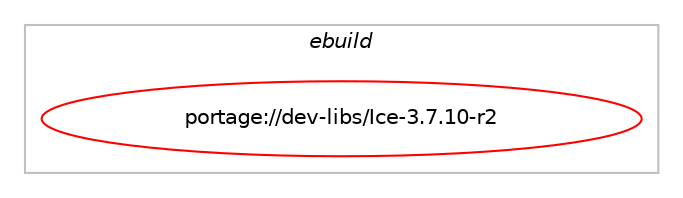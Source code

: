 digraph prolog {

# *************
# Graph options
# *************

newrank=true;
concentrate=true;
compound=true;
graph [rankdir=LR,fontname=Helvetica,fontsize=10,ranksep=1.5];#, ranksep=2.5, nodesep=0.2];
edge  [arrowhead=vee];
node  [fontname=Helvetica,fontsize=10];

# **********
# The ebuild
# **********

subgraph cluster_leftcol {
color=gray;
label=<<i>ebuild</i>>;
id [label="portage://dev-libs/Ice-3.7.10-r2", color=red, width=4, href="../dev-libs/Ice-3.7.10-r2.svg"];
}

# ****************
# The dependencies
# ****************

subgraph cluster_midcol {
color=gray;
label=<<i>dependencies</i>>;
subgraph cluster_compile {
fillcolor="#eeeeee";
style=filled;
label=<<i>compile</i>>;
# *** BEGIN UNKNOWN DEPENDENCY TYPE (TODO) ***
# id -> equal(use_conditional_group(positive,php,portage://dev-libs/Ice-3.7.10-r2,[use_conditional_group(positive,php_targets_php8-1,portage://dev-libs/Ice-3.7.10-r2,[package_dependency(portage://dev-libs/Ice-3.7.10-r2,install,no,dev-lang,php,none,[,,],[slot(8.1)],[])]),use_conditional_group(positive,php_targets_php8-2,portage://dev-libs/Ice-3.7.10-r2,[package_dependency(portage://dev-libs/Ice-3.7.10-r2,install,no,dev-lang,php,none,[,,],[slot(8.2)],[])]),use_conditional_group(positive,php_targets_php8-3,portage://dev-libs/Ice-3.7.10-r2,[package_dependency(portage://dev-libs/Ice-3.7.10-r2,install,no,dev-lang,php,none,[,,],[slot(8.3)],[])])]))
# *** END UNKNOWN DEPENDENCY TYPE (TODO) ***

# *** BEGIN UNKNOWN DEPENDENCY TYPE (TODO) ***
# id -> equal(use_conditional_group(positive,python,portage://dev-libs/Ice-3.7.10-r2,[use_conditional_group(positive,python_targets_python3_10,portage://dev-libs/Ice-3.7.10-r2,[package_dependency(portage://dev-libs/Ice-3.7.10-r2,install,no,dev-lang,python,none,[,,],[slot(3.10)],[])]),use_conditional_group(positive,python_targets_python3_11,portage://dev-libs/Ice-3.7.10-r2,[package_dependency(portage://dev-libs/Ice-3.7.10-r2,install,no,dev-lang,python,none,[,,],[slot(3.11)],[])]),use_conditional_group(positive,python_targets_python3_12,portage://dev-libs/Ice-3.7.10-r2,[package_dependency(portage://dev-libs/Ice-3.7.10-r2,install,no,dev-lang,python,none,[,,],[slot(3.12)],[])])]))
# *** END UNKNOWN DEPENDENCY TYPE (TODO) ***

# *** BEGIN UNKNOWN DEPENDENCY TYPE (TODO) ***
# id -> equal(use_conditional_group(positive,ruby,portage://dev-libs/Ice-3.7.10-r2,[package_dependency(portage://dev-libs/Ice-3.7.10-r2,install,no,dev-lang,ruby,none,[,,],[slot(3.3)],[])]))
# *** END UNKNOWN DEPENDENCY TYPE (TODO) ***

# *** BEGIN UNKNOWN DEPENDENCY TYPE (TODO) ***
# id -> equal(use_conditional_group(positive,test,portage://dev-libs/Ice-3.7.10-r2,[use_conditional_group(positive,python_targets_python3_10,portage://dev-libs/Ice-3.7.10-r2,[package_dependency(portage://dev-libs/Ice-3.7.10-r2,install,no,dev-lang,python,none,[,,],[slot(3.10)],[])]),use_conditional_group(positive,python_targets_python3_11,portage://dev-libs/Ice-3.7.10-r2,[package_dependency(portage://dev-libs/Ice-3.7.10-r2,install,no,dev-lang,python,none,[,,],[slot(3.11)],[])]),use_conditional_group(positive,python_targets_python3_12,portage://dev-libs/Ice-3.7.10-r2,[package_dependency(portage://dev-libs/Ice-3.7.10-r2,install,no,dev-lang,python,none,[,,],[slot(3.12)],[])]),package_dependency(portage://dev-libs/Ice-3.7.10-r2,install,no,dev-python,passlib,none,[,,],[],[use(optenable(python_targets_python3_10),negative),use(optenable(python_targets_python3_11),negative),use(optenable(python_targets_python3_12),negative)])]))
# *** END UNKNOWN DEPENDENCY TYPE (TODO) ***

# *** BEGIN UNKNOWN DEPENDENCY TYPE (TODO) ***
# id -> equal(package_dependency(portage://dev-libs/Ice-3.7.10-r2,install,no,app-arch,bzip2,greaterequal,[1.0.5,,,1.0.5],[],[]))
# *** END UNKNOWN DEPENDENCY TYPE (TODO) ***

# *** BEGIN UNKNOWN DEPENDENCY TYPE (TODO) ***
# id -> equal(package_dependency(portage://dev-libs/Ice-3.7.10-r2,install,no,dev-cpp,libmcpp,none,[,,],[],[]))
# *** END UNKNOWN DEPENDENCY TYPE (TODO) ***

# *** BEGIN UNKNOWN DEPENDENCY TYPE (TODO) ***
# id -> equal(package_dependency(portage://dev-libs/Ice-3.7.10-r2,install,no,dev-db,lmdb,none,[,,],any_same_slot,[]))
# *** END UNKNOWN DEPENDENCY TYPE (TODO) ***

# *** BEGIN UNKNOWN DEPENDENCY TYPE (TODO) ***
# id -> equal(package_dependency(portage://dev-libs/Ice-3.7.10-r2,install,no,dev-libs,expat,greaterequal,[2.0.1,,,2.0.1],[],[]))
# *** END UNKNOWN DEPENDENCY TYPE (TODO) ***

# *** BEGIN UNKNOWN DEPENDENCY TYPE (TODO) ***
# id -> equal(package_dependency(portage://dev-libs/Ice-3.7.10-r2,install,no,dev-libs,libedit,none,[,,],[],[]))
# *** END UNKNOWN DEPENDENCY TYPE (TODO) ***

# *** BEGIN UNKNOWN DEPENDENCY TYPE (TODO) ***
# id -> equal(package_dependency(portage://dev-libs/Ice-3.7.10-r2,install,no,dev-libs,openssl,none,[,,],[slot(0),equal],[]))
# *** END UNKNOWN DEPENDENCY TYPE (TODO) ***

# *** BEGIN UNKNOWN DEPENDENCY TYPE (TODO) ***
# id -> equal(package_dependency(portage://dev-libs/Ice-3.7.10-r2,install,no,virtual,libcrypt,none,[,,],any_same_slot,[]))
# *** END UNKNOWN DEPENDENCY TYPE (TODO) ***

}
subgraph cluster_compileandrun {
fillcolor="#eeeeee";
style=filled;
label=<<i>compile and run</i>>;
}
subgraph cluster_run {
fillcolor="#eeeeee";
style=filled;
label=<<i>run</i>>;
# *** BEGIN UNKNOWN DEPENDENCY TYPE (TODO) ***
# id -> equal(use_conditional_group(positive,php,portage://dev-libs/Ice-3.7.10-r2,[use_conditional_group(positive,php_targets_php8-1,portage://dev-libs/Ice-3.7.10-r2,[package_dependency(portage://dev-libs/Ice-3.7.10-r2,run,no,dev-lang,php,none,[,,],[slot(8.1)],[])]),use_conditional_group(positive,php_targets_php8-2,portage://dev-libs/Ice-3.7.10-r2,[package_dependency(portage://dev-libs/Ice-3.7.10-r2,run,no,dev-lang,php,none,[,,],[slot(8.2)],[])]),use_conditional_group(positive,php_targets_php8-3,portage://dev-libs/Ice-3.7.10-r2,[package_dependency(portage://dev-libs/Ice-3.7.10-r2,run,no,dev-lang,php,none,[,,],[slot(8.3)],[])])]))
# *** END UNKNOWN DEPENDENCY TYPE (TODO) ***

# *** BEGIN UNKNOWN DEPENDENCY TYPE (TODO) ***
# id -> equal(use_conditional_group(positive,python,portage://dev-libs/Ice-3.7.10-r2,[use_conditional_group(positive,python_targets_python3_10,portage://dev-libs/Ice-3.7.10-r2,[package_dependency(portage://dev-libs/Ice-3.7.10-r2,run,no,dev-lang,python,none,[,,],[slot(3.10)],[])]),use_conditional_group(positive,python_targets_python3_11,portage://dev-libs/Ice-3.7.10-r2,[package_dependency(portage://dev-libs/Ice-3.7.10-r2,run,no,dev-lang,python,none,[,,],[slot(3.11)],[])]),use_conditional_group(positive,python_targets_python3_12,portage://dev-libs/Ice-3.7.10-r2,[package_dependency(portage://dev-libs/Ice-3.7.10-r2,run,no,dev-lang,python,none,[,,],[slot(3.12)],[])])]))
# *** END UNKNOWN DEPENDENCY TYPE (TODO) ***

# *** BEGIN UNKNOWN DEPENDENCY TYPE (TODO) ***
# id -> equal(use_conditional_group(positive,ruby,portage://dev-libs/Ice-3.7.10-r2,[package_dependency(portage://dev-libs/Ice-3.7.10-r2,run,no,dev-lang,ruby,none,[,,],[slot(3.3)],[])]))
# *** END UNKNOWN DEPENDENCY TYPE (TODO) ***

# *** BEGIN UNKNOWN DEPENDENCY TYPE (TODO) ***
# id -> equal(package_dependency(portage://dev-libs/Ice-3.7.10-r2,run,no,app-arch,bzip2,greaterequal,[1.0.5,,,1.0.5],[],[]))
# *** END UNKNOWN DEPENDENCY TYPE (TODO) ***

# *** BEGIN UNKNOWN DEPENDENCY TYPE (TODO) ***
# id -> equal(package_dependency(portage://dev-libs/Ice-3.7.10-r2,run,no,dev-cpp,libmcpp,none,[,,],[],[]))
# *** END UNKNOWN DEPENDENCY TYPE (TODO) ***

# *** BEGIN UNKNOWN DEPENDENCY TYPE (TODO) ***
# id -> equal(package_dependency(portage://dev-libs/Ice-3.7.10-r2,run,no,dev-db,lmdb,none,[,,],any_same_slot,[]))
# *** END UNKNOWN DEPENDENCY TYPE (TODO) ***

# *** BEGIN UNKNOWN DEPENDENCY TYPE (TODO) ***
# id -> equal(package_dependency(portage://dev-libs/Ice-3.7.10-r2,run,no,dev-libs,expat,greaterequal,[2.0.1,,,2.0.1],[],[]))
# *** END UNKNOWN DEPENDENCY TYPE (TODO) ***

# *** BEGIN UNKNOWN DEPENDENCY TYPE (TODO) ***
# id -> equal(package_dependency(portage://dev-libs/Ice-3.7.10-r2,run,no,dev-libs,libedit,none,[,,],[],[]))
# *** END UNKNOWN DEPENDENCY TYPE (TODO) ***

# *** BEGIN UNKNOWN DEPENDENCY TYPE (TODO) ***
# id -> equal(package_dependency(portage://dev-libs/Ice-3.7.10-r2,run,no,dev-libs,openssl,none,[,,],[slot(0),equal],[]))
# *** END UNKNOWN DEPENDENCY TYPE (TODO) ***

# *** BEGIN UNKNOWN DEPENDENCY TYPE (TODO) ***
# id -> equal(package_dependency(portage://dev-libs/Ice-3.7.10-r2,run,no,virtual,libcrypt,none,[,,],any_same_slot,[]))
# *** END UNKNOWN DEPENDENCY TYPE (TODO) ***

}
}

# **************
# The candidates
# **************

subgraph cluster_choices {
rank=same;
color=gray;
label=<<i>candidates</i>>;

}

}
